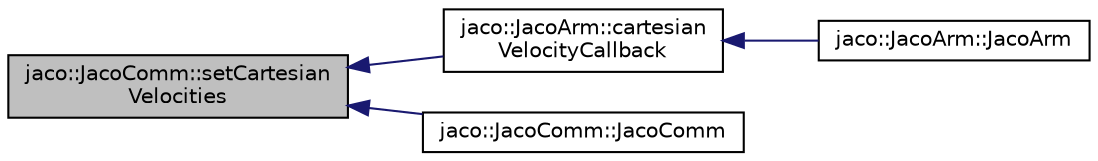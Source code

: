 digraph "jaco::JacoComm::setCartesianVelocities"
{
  edge [fontname="Helvetica",fontsize="10",labelfontname="Helvetica",labelfontsize="10"];
  node [fontname="Helvetica",fontsize="10",shape=record];
  rankdir="LR";
  Node1 [label="jaco::JacoComm::setCartesian\lVelocities",height=0.2,width=0.4,color="black", fillcolor="grey75", style="filled", fontcolor="black"];
  Node1 -> Node2 [dir="back",color="midnightblue",fontsize="10",style="solid"];
  Node2 [label="jaco::JacoArm::cartesian\lVelocityCallback",height=0.2,width=0.4,color="black", fillcolor="white", style="filled",URL="$classjaco_1_1_jaco_arm.html#a091f2eaffef84362f69e3b49482982db"];
  Node2 -> Node3 [dir="back",color="midnightblue",fontsize="10",style="solid"];
  Node3 [label="jaco::JacoArm::JacoArm",height=0.2,width=0.4,color="black", fillcolor="white", style="filled",URL="$classjaco_1_1_jaco_arm.html#ab29d25cb3b4bafdc523cbe271c801681"];
  Node1 -> Node4 [dir="back",color="midnightblue",fontsize="10",style="solid"];
  Node4 [label="jaco::JacoComm::JacoComm",height=0.2,width=0.4,color="black", fillcolor="white", style="filled",URL="$classjaco_1_1_jaco_comm.html#acdf234ee7f30cf5ead4f41beb3481521"];
}
